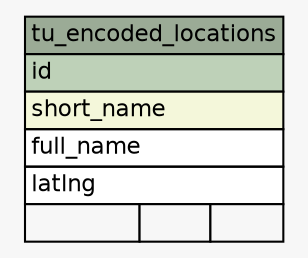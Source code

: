// dot 2.26.3 on Linux 3.0.0-1-amd64
// SchemaSpy rev 590
digraph "tu_encoded_locations" {
  graph [
    rankdir="RL"
    bgcolor="#f7f7f7"
    nodesep="0.18"
    ranksep="0.46"
    fontname="Helvetica"
    fontsize="11"
  ];
  node [
    fontname="Helvetica"
    fontsize="11"
    shape="plaintext"
  ];
  edge [
    arrowsize="0.8"
  ];
  "tu_encoded_locations" [
    label=<
    <TABLE BORDER="0" CELLBORDER="1" CELLSPACING="0" BGCOLOR="#ffffff">
      <TR><TD COLSPAN="3" BGCOLOR="#9bab96" ALIGN="CENTER">tu_encoded_locations</TD></TR>
      <TR><TD PORT="id" COLSPAN="3" BGCOLOR="#bed1b8" ALIGN="LEFT">id</TD></TR>
      <TR><TD PORT="short_name" COLSPAN="3" BGCOLOR="#f4f7da" ALIGN="LEFT">short_name</TD></TR>
      <TR><TD PORT="full_name" COLSPAN="3" ALIGN="LEFT">full_name</TD></TR>
      <TR><TD PORT="latlng" COLSPAN="3" ALIGN="LEFT">latlng</TD></TR>
      <TR><TD ALIGN="LEFT" BGCOLOR="#f7f7f7">  </TD><TD ALIGN="RIGHT" BGCOLOR="#f7f7f7">  </TD><TD ALIGN="RIGHT" BGCOLOR="#f7f7f7">  </TD></TR>
    </TABLE>>
    URL="tables/tu_encoded_locations.html"
    tooltip="tu_encoded_locations"
  ];
}

